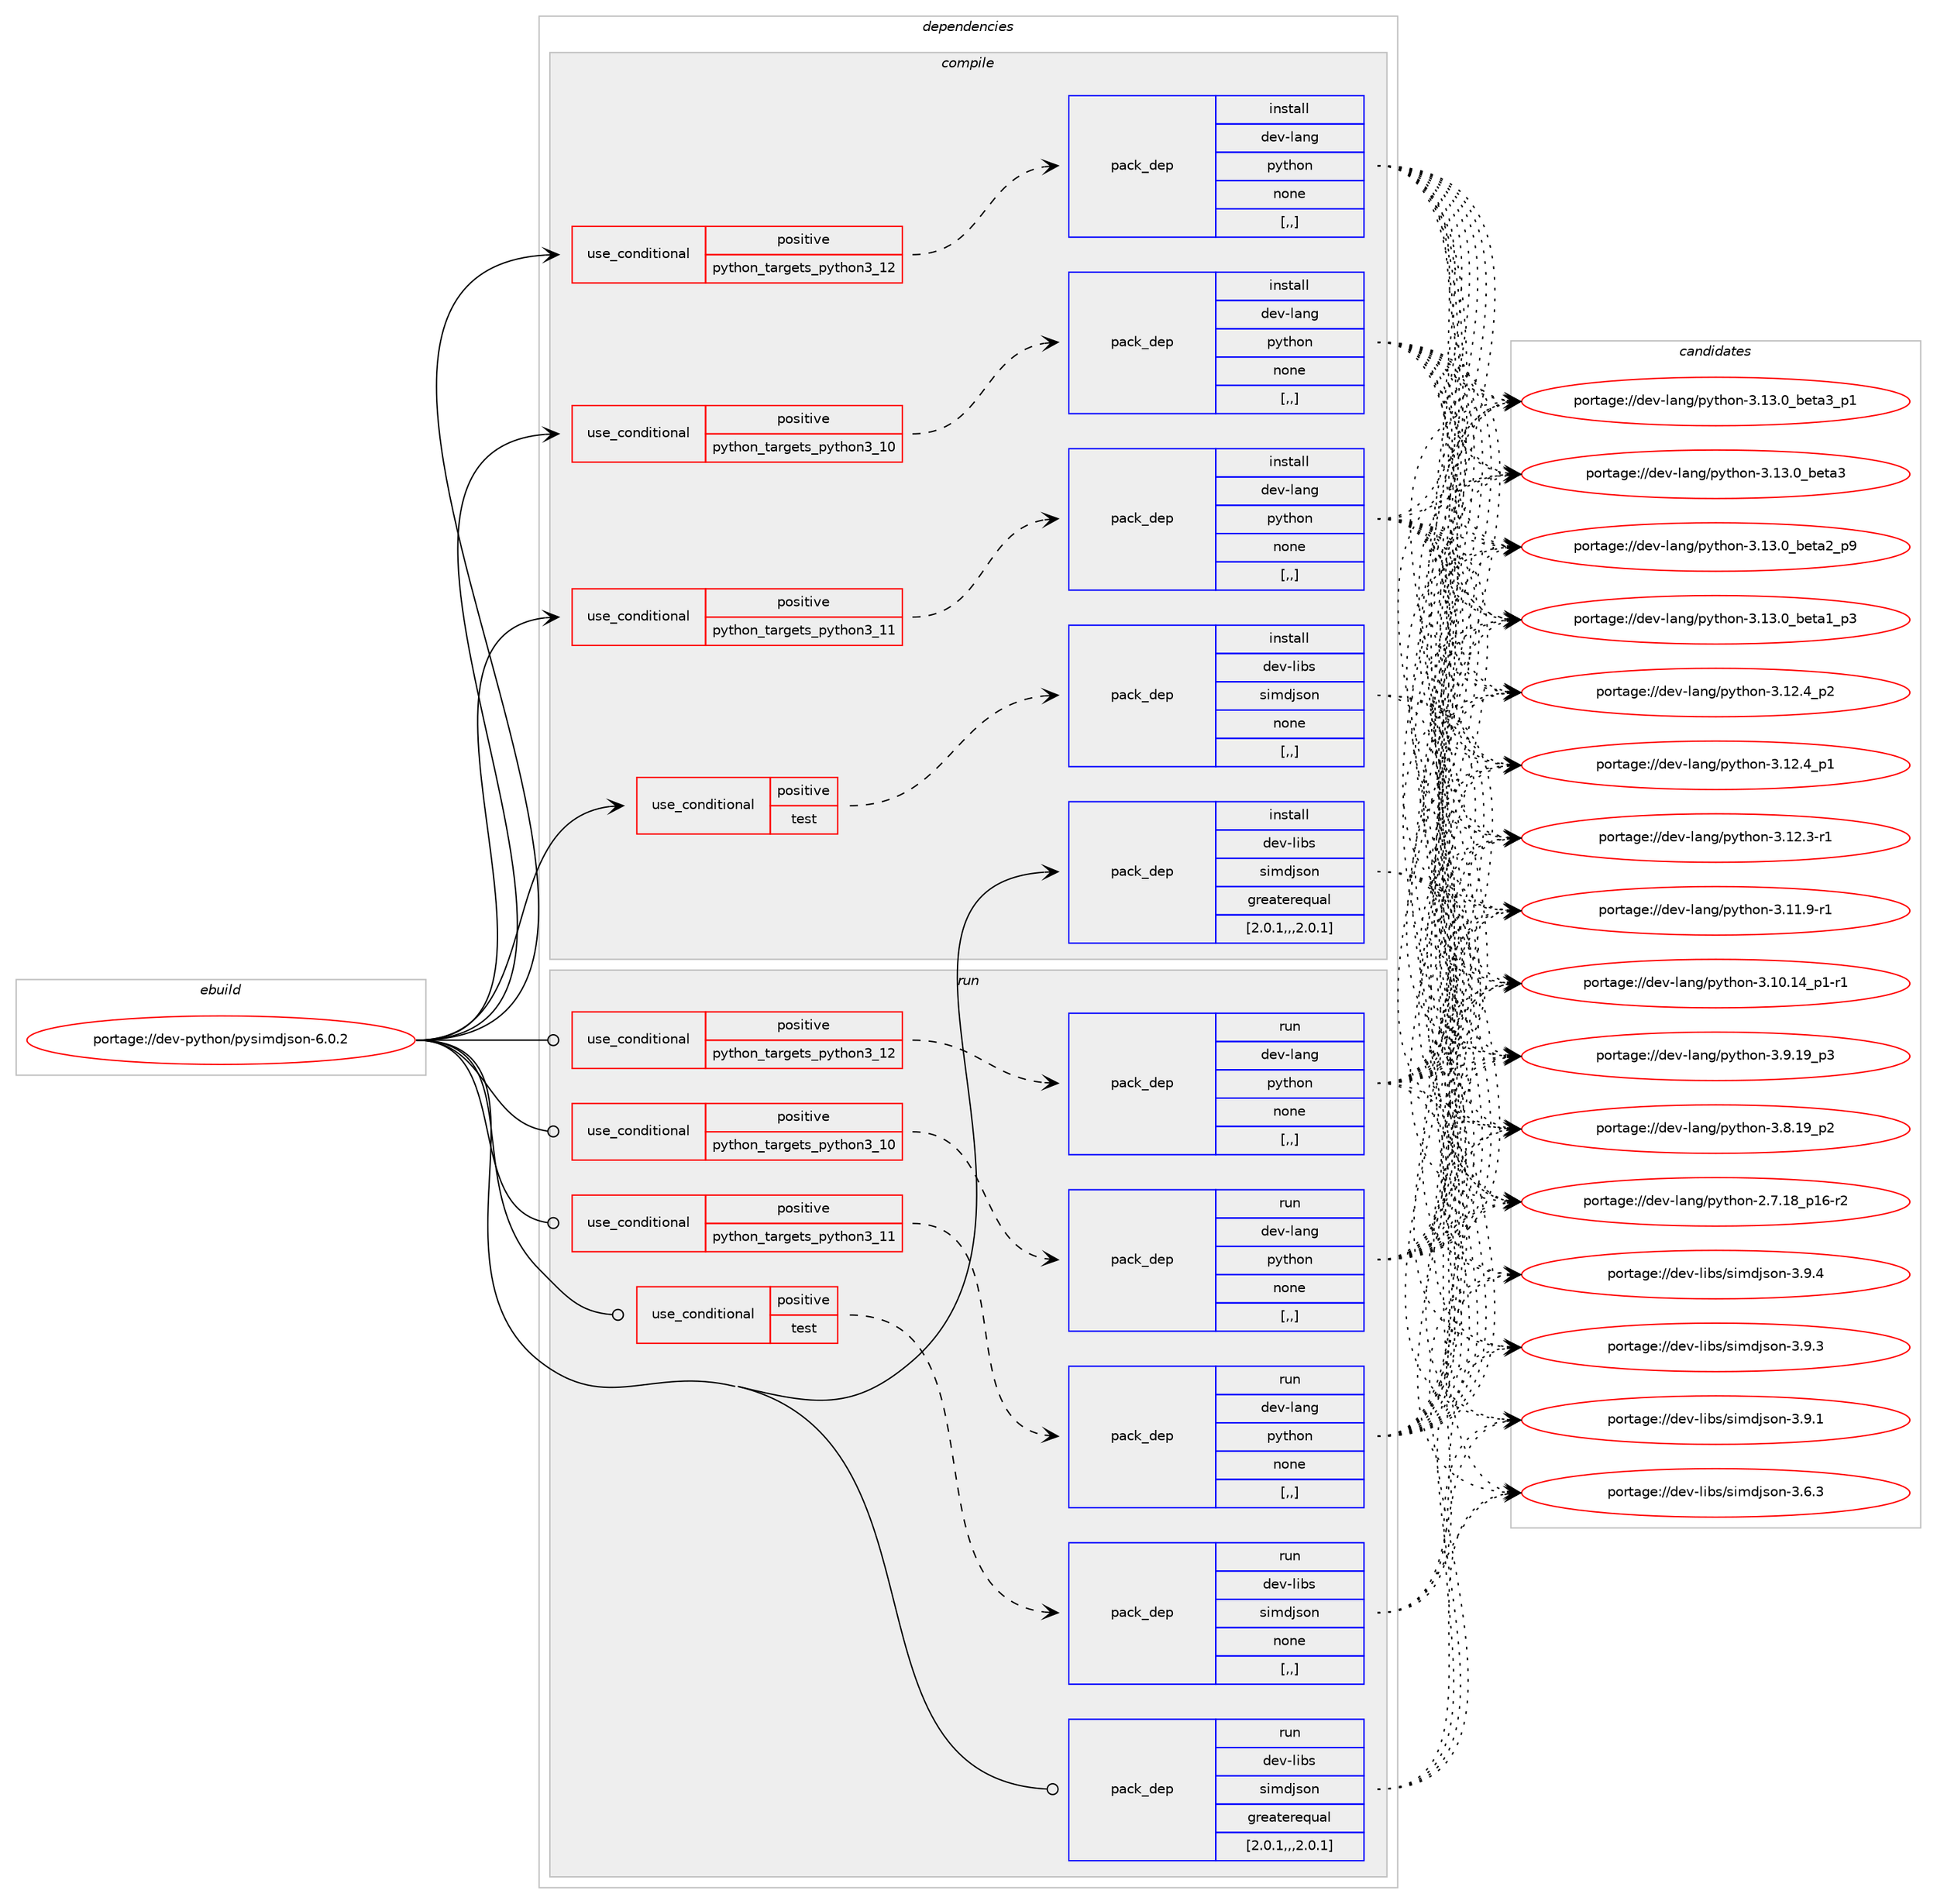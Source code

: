digraph prolog {

# *************
# Graph options
# *************

newrank=true;
concentrate=true;
compound=true;
graph [rankdir=LR,fontname=Helvetica,fontsize=10,ranksep=1.5];#, ranksep=2.5, nodesep=0.2];
edge  [arrowhead=vee];
node  [fontname=Helvetica,fontsize=10];

# **********
# The ebuild
# **********

subgraph cluster_leftcol {
color=gray;
label=<<i>ebuild</i>>;
id [label="portage://dev-python/pysimdjson-6.0.2", color=red, width=4, href="../dev-python/pysimdjson-6.0.2.svg"];
}

# ****************
# The dependencies
# ****************

subgraph cluster_midcol {
color=gray;
label=<<i>dependencies</i>>;
subgraph cluster_compile {
fillcolor="#eeeeee";
style=filled;
label=<<i>compile</i>>;
subgraph cond37579 {
dependency158159 [label=<<TABLE BORDER="0" CELLBORDER="1" CELLSPACING="0" CELLPADDING="4"><TR><TD ROWSPAN="3" CELLPADDING="10">use_conditional</TD></TR><TR><TD>positive</TD></TR><TR><TD>python_targets_python3_10</TD></TR></TABLE>>, shape=none, color=red];
subgraph pack119312 {
dependency158160 [label=<<TABLE BORDER="0" CELLBORDER="1" CELLSPACING="0" CELLPADDING="4" WIDTH="220"><TR><TD ROWSPAN="6" CELLPADDING="30">pack_dep</TD></TR><TR><TD WIDTH="110">install</TD></TR><TR><TD>dev-lang</TD></TR><TR><TD>python</TD></TR><TR><TD>none</TD></TR><TR><TD>[,,]</TD></TR></TABLE>>, shape=none, color=blue];
}
dependency158159:e -> dependency158160:w [weight=20,style="dashed",arrowhead="vee"];
}
id:e -> dependency158159:w [weight=20,style="solid",arrowhead="vee"];
subgraph cond37580 {
dependency158161 [label=<<TABLE BORDER="0" CELLBORDER="1" CELLSPACING="0" CELLPADDING="4"><TR><TD ROWSPAN="3" CELLPADDING="10">use_conditional</TD></TR><TR><TD>positive</TD></TR><TR><TD>python_targets_python3_11</TD></TR></TABLE>>, shape=none, color=red];
subgraph pack119313 {
dependency158162 [label=<<TABLE BORDER="0" CELLBORDER="1" CELLSPACING="0" CELLPADDING="4" WIDTH="220"><TR><TD ROWSPAN="6" CELLPADDING="30">pack_dep</TD></TR><TR><TD WIDTH="110">install</TD></TR><TR><TD>dev-lang</TD></TR><TR><TD>python</TD></TR><TR><TD>none</TD></TR><TR><TD>[,,]</TD></TR></TABLE>>, shape=none, color=blue];
}
dependency158161:e -> dependency158162:w [weight=20,style="dashed",arrowhead="vee"];
}
id:e -> dependency158161:w [weight=20,style="solid",arrowhead="vee"];
subgraph cond37581 {
dependency158163 [label=<<TABLE BORDER="0" CELLBORDER="1" CELLSPACING="0" CELLPADDING="4"><TR><TD ROWSPAN="3" CELLPADDING="10">use_conditional</TD></TR><TR><TD>positive</TD></TR><TR><TD>python_targets_python3_12</TD></TR></TABLE>>, shape=none, color=red];
subgraph pack119314 {
dependency158164 [label=<<TABLE BORDER="0" CELLBORDER="1" CELLSPACING="0" CELLPADDING="4" WIDTH="220"><TR><TD ROWSPAN="6" CELLPADDING="30">pack_dep</TD></TR><TR><TD WIDTH="110">install</TD></TR><TR><TD>dev-lang</TD></TR><TR><TD>python</TD></TR><TR><TD>none</TD></TR><TR><TD>[,,]</TD></TR></TABLE>>, shape=none, color=blue];
}
dependency158163:e -> dependency158164:w [weight=20,style="dashed",arrowhead="vee"];
}
id:e -> dependency158163:w [weight=20,style="solid",arrowhead="vee"];
subgraph cond37582 {
dependency158165 [label=<<TABLE BORDER="0" CELLBORDER="1" CELLSPACING="0" CELLPADDING="4"><TR><TD ROWSPAN="3" CELLPADDING="10">use_conditional</TD></TR><TR><TD>positive</TD></TR><TR><TD>test</TD></TR></TABLE>>, shape=none, color=red];
subgraph pack119315 {
dependency158166 [label=<<TABLE BORDER="0" CELLBORDER="1" CELLSPACING="0" CELLPADDING="4" WIDTH="220"><TR><TD ROWSPAN="6" CELLPADDING="30">pack_dep</TD></TR><TR><TD WIDTH="110">install</TD></TR><TR><TD>dev-libs</TD></TR><TR><TD>simdjson</TD></TR><TR><TD>none</TD></TR><TR><TD>[,,]</TD></TR></TABLE>>, shape=none, color=blue];
}
dependency158165:e -> dependency158166:w [weight=20,style="dashed",arrowhead="vee"];
}
id:e -> dependency158165:w [weight=20,style="solid",arrowhead="vee"];
subgraph pack119316 {
dependency158167 [label=<<TABLE BORDER="0" CELLBORDER="1" CELLSPACING="0" CELLPADDING="4" WIDTH="220"><TR><TD ROWSPAN="6" CELLPADDING="30">pack_dep</TD></TR><TR><TD WIDTH="110">install</TD></TR><TR><TD>dev-libs</TD></TR><TR><TD>simdjson</TD></TR><TR><TD>greaterequal</TD></TR><TR><TD>[2.0.1,,,2.0.1]</TD></TR></TABLE>>, shape=none, color=blue];
}
id:e -> dependency158167:w [weight=20,style="solid",arrowhead="vee"];
}
subgraph cluster_compileandrun {
fillcolor="#eeeeee";
style=filled;
label=<<i>compile and run</i>>;
}
subgraph cluster_run {
fillcolor="#eeeeee";
style=filled;
label=<<i>run</i>>;
subgraph cond37583 {
dependency158168 [label=<<TABLE BORDER="0" CELLBORDER="1" CELLSPACING="0" CELLPADDING="4"><TR><TD ROWSPAN="3" CELLPADDING="10">use_conditional</TD></TR><TR><TD>positive</TD></TR><TR><TD>python_targets_python3_10</TD></TR></TABLE>>, shape=none, color=red];
subgraph pack119317 {
dependency158169 [label=<<TABLE BORDER="0" CELLBORDER="1" CELLSPACING="0" CELLPADDING="4" WIDTH="220"><TR><TD ROWSPAN="6" CELLPADDING="30">pack_dep</TD></TR><TR><TD WIDTH="110">run</TD></TR><TR><TD>dev-lang</TD></TR><TR><TD>python</TD></TR><TR><TD>none</TD></TR><TR><TD>[,,]</TD></TR></TABLE>>, shape=none, color=blue];
}
dependency158168:e -> dependency158169:w [weight=20,style="dashed",arrowhead="vee"];
}
id:e -> dependency158168:w [weight=20,style="solid",arrowhead="odot"];
subgraph cond37584 {
dependency158170 [label=<<TABLE BORDER="0" CELLBORDER="1" CELLSPACING="0" CELLPADDING="4"><TR><TD ROWSPAN="3" CELLPADDING="10">use_conditional</TD></TR><TR><TD>positive</TD></TR><TR><TD>python_targets_python3_11</TD></TR></TABLE>>, shape=none, color=red];
subgraph pack119318 {
dependency158171 [label=<<TABLE BORDER="0" CELLBORDER="1" CELLSPACING="0" CELLPADDING="4" WIDTH="220"><TR><TD ROWSPAN="6" CELLPADDING="30">pack_dep</TD></TR><TR><TD WIDTH="110">run</TD></TR><TR><TD>dev-lang</TD></TR><TR><TD>python</TD></TR><TR><TD>none</TD></TR><TR><TD>[,,]</TD></TR></TABLE>>, shape=none, color=blue];
}
dependency158170:e -> dependency158171:w [weight=20,style="dashed",arrowhead="vee"];
}
id:e -> dependency158170:w [weight=20,style="solid",arrowhead="odot"];
subgraph cond37585 {
dependency158172 [label=<<TABLE BORDER="0" CELLBORDER="1" CELLSPACING="0" CELLPADDING="4"><TR><TD ROWSPAN="3" CELLPADDING="10">use_conditional</TD></TR><TR><TD>positive</TD></TR><TR><TD>python_targets_python3_12</TD></TR></TABLE>>, shape=none, color=red];
subgraph pack119319 {
dependency158173 [label=<<TABLE BORDER="0" CELLBORDER="1" CELLSPACING="0" CELLPADDING="4" WIDTH="220"><TR><TD ROWSPAN="6" CELLPADDING="30">pack_dep</TD></TR><TR><TD WIDTH="110">run</TD></TR><TR><TD>dev-lang</TD></TR><TR><TD>python</TD></TR><TR><TD>none</TD></TR><TR><TD>[,,]</TD></TR></TABLE>>, shape=none, color=blue];
}
dependency158172:e -> dependency158173:w [weight=20,style="dashed",arrowhead="vee"];
}
id:e -> dependency158172:w [weight=20,style="solid",arrowhead="odot"];
subgraph cond37586 {
dependency158174 [label=<<TABLE BORDER="0" CELLBORDER="1" CELLSPACING="0" CELLPADDING="4"><TR><TD ROWSPAN="3" CELLPADDING="10">use_conditional</TD></TR><TR><TD>positive</TD></TR><TR><TD>test</TD></TR></TABLE>>, shape=none, color=red];
subgraph pack119320 {
dependency158175 [label=<<TABLE BORDER="0" CELLBORDER="1" CELLSPACING="0" CELLPADDING="4" WIDTH="220"><TR><TD ROWSPAN="6" CELLPADDING="30">pack_dep</TD></TR><TR><TD WIDTH="110">run</TD></TR><TR><TD>dev-libs</TD></TR><TR><TD>simdjson</TD></TR><TR><TD>none</TD></TR><TR><TD>[,,]</TD></TR></TABLE>>, shape=none, color=blue];
}
dependency158174:e -> dependency158175:w [weight=20,style="dashed",arrowhead="vee"];
}
id:e -> dependency158174:w [weight=20,style="solid",arrowhead="odot"];
subgraph pack119321 {
dependency158176 [label=<<TABLE BORDER="0" CELLBORDER="1" CELLSPACING="0" CELLPADDING="4" WIDTH="220"><TR><TD ROWSPAN="6" CELLPADDING="30">pack_dep</TD></TR><TR><TD WIDTH="110">run</TD></TR><TR><TD>dev-libs</TD></TR><TR><TD>simdjson</TD></TR><TR><TD>greaterequal</TD></TR><TR><TD>[2.0.1,,,2.0.1]</TD></TR></TABLE>>, shape=none, color=blue];
}
id:e -> dependency158176:w [weight=20,style="solid",arrowhead="odot"];
}
}

# **************
# The candidates
# **************

subgraph cluster_choices {
rank=same;
color=gray;
label=<<i>candidates</i>>;

subgraph choice119312 {
color=black;
nodesep=1;
choice10010111845108971101034711212111610411111045514649514648959810111697519511249 [label="portage://dev-lang/python-3.13.0_beta3_p1", color=red, width=4,href="../dev-lang/python-3.13.0_beta3_p1.svg"];
choice1001011184510897110103471121211161041111104551464951464895981011169751 [label="portage://dev-lang/python-3.13.0_beta3", color=red, width=4,href="../dev-lang/python-3.13.0_beta3.svg"];
choice10010111845108971101034711212111610411111045514649514648959810111697509511257 [label="portage://dev-lang/python-3.13.0_beta2_p9", color=red, width=4,href="../dev-lang/python-3.13.0_beta2_p9.svg"];
choice10010111845108971101034711212111610411111045514649514648959810111697499511251 [label="portage://dev-lang/python-3.13.0_beta1_p3", color=red, width=4,href="../dev-lang/python-3.13.0_beta1_p3.svg"];
choice100101118451089711010347112121116104111110455146495046529511250 [label="portage://dev-lang/python-3.12.4_p2", color=red, width=4,href="../dev-lang/python-3.12.4_p2.svg"];
choice100101118451089711010347112121116104111110455146495046529511249 [label="portage://dev-lang/python-3.12.4_p1", color=red, width=4,href="../dev-lang/python-3.12.4_p1.svg"];
choice100101118451089711010347112121116104111110455146495046514511449 [label="portage://dev-lang/python-3.12.3-r1", color=red, width=4,href="../dev-lang/python-3.12.3-r1.svg"];
choice100101118451089711010347112121116104111110455146494946574511449 [label="portage://dev-lang/python-3.11.9-r1", color=red, width=4,href="../dev-lang/python-3.11.9-r1.svg"];
choice100101118451089711010347112121116104111110455146494846495295112494511449 [label="portage://dev-lang/python-3.10.14_p1-r1", color=red, width=4,href="../dev-lang/python-3.10.14_p1-r1.svg"];
choice100101118451089711010347112121116104111110455146574649579511251 [label="portage://dev-lang/python-3.9.19_p3", color=red, width=4,href="../dev-lang/python-3.9.19_p3.svg"];
choice100101118451089711010347112121116104111110455146564649579511250 [label="portage://dev-lang/python-3.8.19_p2", color=red, width=4,href="../dev-lang/python-3.8.19_p2.svg"];
choice100101118451089711010347112121116104111110455046554649569511249544511450 [label="portage://dev-lang/python-2.7.18_p16-r2", color=red, width=4,href="../dev-lang/python-2.7.18_p16-r2.svg"];
dependency158160:e -> choice10010111845108971101034711212111610411111045514649514648959810111697519511249:w [style=dotted,weight="100"];
dependency158160:e -> choice1001011184510897110103471121211161041111104551464951464895981011169751:w [style=dotted,weight="100"];
dependency158160:e -> choice10010111845108971101034711212111610411111045514649514648959810111697509511257:w [style=dotted,weight="100"];
dependency158160:e -> choice10010111845108971101034711212111610411111045514649514648959810111697499511251:w [style=dotted,weight="100"];
dependency158160:e -> choice100101118451089711010347112121116104111110455146495046529511250:w [style=dotted,weight="100"];
dependency158160:e -> choice100101118451089711010347112121116104111110455146495046529511249:w [style=dotted,weight="100"];
dependency158160:e -> choice100101118451089711010347112121116104111110455146495046514511449:w [style=dotted,weight="100"];
dependency158160:e -> choice100101118451089711010347112121116104111110455146494946574511449:w [style=dotted,weight="100"];
dependency158160:e -> choice100101118451089711010347112121116104111110455146494846495295112494511449:w [style=dotted,weight="100"];
dependency158160:e -> choice100101118451089711010347112121116104111110455146574649579511251:w [style=dotted,weight="100"];
dependency158160:e -> choice100101118451089711010347112121116104111110455146564649579511250:w [style=dotted,weight="100"];
dependency158160:e -> choice100101118451089711010347112121116104111110455046554649569511249544511450:w [style=dotted,weight="100"];
}
subgraph choice119313 {
color=black;
nodesep=1;
choice10010111845108971101034711212111610411111045514649514648959810111697519511249 [label="portage://dev-lang/python-3.13.0_beta3_p1", color=red, width=4,href="../dev-lang/python-3.13.0_beta3_p1.svg"];
choice1001011184510897110103471121211161041111104551464951464895981011169751 [label="portage://dev-lang/python-3.13.0_beta3", color=red, width=4,href="../dev-lang/python-3.13.0_beta3.svg"];
choice10010111845108971101034711212111610411111045514649514648959810111697509511257 [label="portage://dev-lang/python-3.13.0_beta2_p9", color=red, width=4,href="../dev-lang/python-3.13.0_beta2_p9.svg"];
choice10010111845108971101034711212111610411111045514649514648959810111697499511251 [label="portage://dev-lang/python-3.13.0_beta1_p3", color=red, width=4,href="../dev-lang/python-3.13.0_beta1_p3.svg"];
choice100101118451089711010347112121116104111110455146495046529511250 [label="portage://dev-lang/python-3.12.4_p2", color=red, width=4,href="../dev-lang/python-3.12.4_p2.svg"];
choice100101118451089711010347112121116104111110455146495046529511249 [label="portage://dev-lang/python-3.12.4_p1", color=red, width=4,href="../dev-lang/python-3.12.4_p1.svg"];
choice100101118451089711010347112121116104111110455146495046514511449 [label="portage://dev-lang/python-3.12.3-r1", color=red, width=4,href="../dev-lang/python-3.12.3-r1.svg"];
choice100101118451089711010347112121116104111110455146494946574511449 [label="portage://dev-lang/python-3.11.9-r1", color=red, width=4,href="../dev-lang/python-3.11.9-r1.svg"];
choice100101118451089711010347112121116104111110455146494846495295112494511449 [label="portage://dev-lang/python-3.10.14_p1-r1", color=red, width=4,href="../dev-lang/python-3.10.14_p1-r1.svg"];
choice100101118451089711010347112121116104111110455146574649579511251 [label="portage://dev-lang/python-3.9.19_p3", color=red, width=4,href="../dev-lang/python-3.9.19_p3.svg"];
choice100101118451089711010347112121116104111110455146564649579511250 [label="portage://dev-lang/python-3.8.19_p2", color=red, width=4,href="../dev-lang/python-3.8.19_p2.svg"];
choice100101118451089711010347112121116104111110455046554649569511249544511450 [label="portage://dev-lang/python-2.7.18_p16-r2", color=red, width=4,href="../dev-lang/python-2.7.18_p16-r2.svg"];
dependency158162:e -> choice10010111845108971101034711212111610411111045514649514648959810111697519511249:w [style=dotted,weight="100"];
dependency158162:e -> choice1001011184510897110103471121211161041111104551464951464895981011169751:w [style=dotted,weight="100"];
dependency158162:e -> choice10010111845108971101034711212111610411111045514649514648959810111697509511257:w [style=dotted,weight="100"];
dependency158162:e -> choice10010111845108971101034711212111610411111045514649514648959810111697499511251:w [style=dotted,weight="100"];
dependency158162:e -> choice100101118451089711010347112121116104111110455146495046529511250:w [style=dotted,weight="100"];
dependency158162:e -> choice100101118451089711010347112121116104111110455146495046529511249:w [style=dotted,weight="100"];
dependency158162:e -> choice100101118451089711010347112121116104111110455146495046514511449:w [style=dotted,weight="100"];
dependency158162:e -> choice100101118451089711010347112121116104111110455146494946574511449:w [style=dotted,weight="100"];
dependency158162:e -> choice100101118451089711010347112121116104111110455146494846495295112494511449:w [style=dotted,weight="100"];
dependency158162:e -> choice100101118451089711010347112121116104111110455146574649579511251:w [style=dotted,weight="100"];
dependency158162:e -> choice100101118451089711010347112121116104111110455146564649579511250:w [style=dotted,weight="100"];
dependency158162:e -> choice100101118451089711010347112121116104111110455046554649569511249544511450:w [style=dotted,weight="100"];
}
subgraph choice119314 {
color=black;
nodesep=1;
choice10010111845108971101034711212111610411111045514649514648959810111697519511249 [label="portage://dev-lang/python-3.13.0_beta3_p1", color=red, width=4,href="../dev-lang/python-3.13.0_beta3_p1.svg"];
choice1001011184510897110103471121211161041111104551464951464895981011169751 [label="portage://dev-lang/python-3.13.0_beta3", color=red, width=4,href="../dev-lang/python-3.13.0_beta3.svg"];
choice10010111845108971101034711212111610411111045514649514648959810111697509511257 [label="portage://dev-lang/python-3.13.0_beta2_p9", color=red, width=4,href="../dev-lang/python-3.13.0_beta2_p9.svg"];
choice10010111845108971101034711212111610411111045514649514648959810111697499511251 [label="portage://dev-lang/python-3.13.0_beta1_p3", color=red, width=4,href="../dev-lang/python-3.13.0_beta1_p3.svg"];
choice100101118451089711010347112121116104111110455146495046529511250 [label="portage://dev-lang/python-3.12.4_p2", color=red, width=4,href="../dev-lang/python-3.12.4_p2.svg"];
choice100101118451089711010347112121116104111110455146495046529511249 [label="portage://dev-lang/python-3.12.4_p1", color=red, width=4,href="../dev-lang/python-3.12.4_p1.svg"];
choice100101118451089711010347112121116104111110455146495046514511449 [label="portage://dev-lang/python-3.12.3-r1", color=red, width=4,href="../dev-lang/python-3.12.3-r1.svg"];
choice100101118451089711010347112121116104111110455146494946574511449 [label="portage://dev-lang/python-3.11.9-r1", color=red, width=4,href="../dev-lang/python-3.11.9-r1.svg"];
choice100101118451089711010347112121116104111110455146494846495295112494511449 [label="portage://dev-lang/python-3.10.14_p1-r1", color=red, width=4,href="../dev-lang/python-3.10.14_p1-r1.svg"];
choice100101118451089711010347112121116104111110455146574649579511251 [label="portage://dev-lang/python-3.9.19_p3", color=red, width=4,href="../dev-lang/python-3.9.19_p3.svg"];
choice100101118451089711010347112121116104111110455146564649579511250 [label="portage://dev-lang/python-3.8.19_p2", color=red, width=4,href="../dev-lang/python-3.8.19_p2.svg"];
choice100101118451089711010347112121116104111110455046554649569511249544511450 [label="portage://dev-lang/python-2.7.18_p16-r2", color=red, width=4,href="../dev-lang/python-2.7.18_p16-r2.svg"];
dependency158164:e -> choice10010111845108971101034711212111610411111045514649514648959810111697519511249:w [style=dotted,weight="100"];
dependency158164:e -> choice1001011184510897110103471121211161041111104551464951464895981011169751:w [style=dotted,weight="100"];
dependency158164:e -> choice10010111845108971101034711212111610411111045514649514648959810111697509511257:w [style=dotted,weight="100"];
dependency158164:e -> choice10010111845108971101034711212111610411111045514649514648959810111697499511251:w [style=dotted,weight="100"];
dependency158164:e -> choice100101118451089711010347112121116104111110455146495046529511250:w [style=dotted,weight="100"];
dependency158164:e -> choice100101118451089711010347112121116104111110455146495046529511249:w [style=dotted,weight="100"];
dependency158164:e -> choice100101118451089711010347112121116104111110455146495046514511449:w [style=dotted,weight="100"];
dependency158164:e -> choice100101118451089711010347112121116104111110455146494946574511449:w [style=dotted,weight="100"];
dependency158164:e -> choice100101118451089711010347112121116104111110455146494846495295112494511449:w [style=dotted,weight="100"];
dependency158164:e -> choice100101118451089711010347112121116104111110455146574649579511251:w [style=dotted,weight="100"];
dependency158164:e -> choice100101118451089711010347112121116104111110455146564649579511250:w [style=dotted,weight="100"];
dependency158164:e -> choice100101118451089711010347112121116104111110455046554649569511249544511450:w [style=dotted,weight="100"];
}
subgraph choice119315 {
color=black;
nodesep=1;
choice100101118451081059811547115105109100106115111110455146574652 [label="portage://dev-libs/simdjson-3.9.4", color=red, width=4,href="../dev-libs/simdjson-3.9.4.svg"];
choice100101118451081059811547115105109100106115111110455146574651 [label="portage://dev-libs/simdjson-3.9.3", color=red, width=4,href="../dev-libs/simdjson-3.9.3.svg"];
choice100101118451081059811547115105109100106115111110455146574649 [label="portage://dev-libs/simdjson-3.9.1", color=red, width=4,href="../dev-libs/simdjson-3.9.1.svg"];
choice100101118451081059811547115105109100106115111110455146544651 [label="portage://dev-libs/simdjson-3.6.3", color=red, width=4,href="../dev-libs/simdjson-3.6.3.svg"];
dependency158166:e -> choice100101118451081059811547115105109100106115111110455146574652:w [style=dotted,weight="100"];
dependency158166:e -> choice100101118451081059811547115105109100106115111110455146574651:w [style=dotted,weight="100"];
dependency158166:e -> choice100101118451081059811547115105109100106115111110455146574649:w [style=dotted,weight="100"];
dependency158166:e -> choice100101118451081059811547115105109100106115111110455146544651:w [style=dotted,weight="100"];
}
subgraph choice119316 {
color=black;
nodesep=1;
choice100101118451081059811547115105109100106115111110455146574652 [label="portage://dev-libs/simdjson-3.9.4", color=red, width=4,href="../dev-libs/simdjson-3.9.4.svg"];
choice100101118451081059811547115105109100106115111110455146574651 [label="portage://dev-libs/simdjson-3.9.3", color=red, width=4,href="../dev-libs/simdjson-3.9.3.svg"];
choice100101118451081059811547115105109100106115111110455146574649 [label="portage://dev-libs/simdjson-3.9.1", color=red, width=4,href="../dev-libs/simdjson-3.9.1.svg"];
choice100101118451081059811547115105109100106115111110455146544651 [label="portage://dev-libs/simdjson-3.6.3", color=red, width=4,href="../dev-libs/simdjson-3.6.3.svg"];
dependency158167:e -> choice100101118451081059811547115105109100106115111110455146574652:w [style=dotted,weight="100"];
dependency158167:e -> choice100101118451081059811547115105109100106115111110455146574651:w [style=dotted,weight="100"];
dependency158167:e -> choice100101118451081059811547115105109100106115111110455146574649:w [style=dotted,weight="100"];
dependency158167:e -> choice100101118451081059811547115105109100106115111110455146544651:w [style=dotted,weight="100"];
}
subgraph choice119317 {
color=black;
nodesep=1;
choice10010111845108971101034711212111610411111045514649514648959810111697519511249 [label="portage://dev-lang/python-3.13.0_beta3_p1", color=red, width=4,href="../dev-lang/python-3.13.0_beta3_p1.svg"];
choice1001011184510897110103471121211161041111104551464951464895981011169751 [label="portage://dev-lang/python-3.13.0_beta3", color=red, width=4,href="../dev-lang/python-3.13.0_beta3.svg"];
choice10010111845108971101034711212111610411111045514649514648959810111697509511257 [label="portage://dev-lang/python-3.13.0_beta2_p9", color=red, width=4,href="../dev-lang/python-3.13.0_beta2_p9.svg"];
choice10010111845108971101034711212111610411111045514649514648959810111697499511251 [label="portage://dev-lang/python-3.13.0_beta1_p3", color=red, width=4,href="../dev-lang/python-3.13.0_beta1_p3.svg"];
choice100101118451089711010347112121116104111110455146495046529511250 [label="portage://dev-lang/python-3.12.4_p2", color=red, width=4,href="../dev-lang/python-3.12.4_p2.svg"];
choice100101118451089711010347112121116104111110455146495046529511249 [label="portage://dev-lang/python-3.12.4_p1", color=red, width=4,href="../dev-lang/python-3.12.4_p1.svg"];
choice100101118451089711010347112121116104111110455146495046514511449 [label="portage://dev-lang/python-3.12.3-r1", color=red, width=4,href="../dev-lang/python-3.12.3-r1.svg"];
choice100101118451089711010347112121116104111110455146494946574511449 [label="portage://dev-lang/python-3.11.9-r1", color=red, width=4,href="../dev-lang/python-3.11.9-r1.svg"];
choice100101118451089711010347112121116104111110455146494846495295112494511449 [label="portage://dev-lang/python-3.10.14_p1-r1", color=red, width=4,href="../dev-lang/python-3.10.14_p1-r1.svg"];
choice100101118451089711010347112121116104111110455146574649579511251 [label="portage://dev-lang/python-3.9.19_p3", color=red, width=4,href="../dev-lang/python-3.9.19_p3.svg"];
choice100101118451089711010347112121116104111110455146564649579511250 [label="portage://dev-lang/python-3.8.19_p2", color=red, width=4,href="../dev-lang/python-3.8.19_p2.svg"];
choice100101118451089711010347112121116104111110455046554649569511249544511450 [label="portage://dev-lang/python-2.7.18_p16-r2", color=red, width=4,href="../dev-lang/python-2.7.18_p16-r2.svg"];
dependency158169:e -> choice10010111845108971101034711212111610411111045514649514648959810111697519511249:w [style=dotted,weight="100"];
dependency158169:e -> choice1001011184510897110103471121211161041111104551464951464895981011169751:w [style=dotted,weight="100"];
dependency158169:e -> choice10010111845108971101034711212111610411111045514649514648959810111697509511257:w [style=dotted,weight="100"];
dependency158169:e -> choice10010111845108971101034711212111610411111045514649514648959810111697499511251:w [style=dotted,weight="100"];
dependency158169:e -> choice100101118451089711010347112121116104111110455146495046529511250:w [style=dotted,weight="100"];
dependency158169:e -> choice100101118451089711010347112121116104111110455146495046529511249:w [style=dotted,weight="100"];
dependency158169:e -> choice100101118451089711010347112121116104111110455146495046514511449:w [style=dotted,weight="100"];
dependency158169:e -> choice100101118451089711010347112121116104111110455146494946574511449:w [style=dotted,weight="100"];
dependency158169:e -> choice100101118451089711010347112121116104111110455146494846495295112494511449:w [style=dotted,weight="100"];
dependency158169:e -> choice100101118451089711010347112121116104111110455146574649579511251:w [style=dotted,weight="100"];
dependency158169:e -> choice100101118451089711010347112121116104111110455146564649579511250:w [style=dotted,weight="100"];
dependency158169:e -> choice100101118451089711010347112121116104111110455046554649569511249544511450:w [style=dotted,weight="100"];
}
subgraph choice119318 {
color=black;
nodesep=1;
choice10010111845108971101034711212111610411111045514649514648959810111697519511249 [label="portage://dev-lang/python-3.13.0_beta3_p1", color=red, width=4,href="../dev-lang/python-3.13.0_beta3_p1.svg"];
choice1001011184510897110103471121211161041111104551464951464895981011169751 [label="portage://dev-lang/python-3.13.0_beta3", color=red, width=4,href="../dev-lang/python-3.13.0_beta3.svg"];
choice10010111845108971101034711212111610411111045514649514648959810111697509511257 [label="portage://dev-lang/python-3.13.0_beta2_p9", color=red, width=4,href="../dev-lang/python-3.13.0_beta2_p9.svg"];
choice10010111845108971101034711212111610411111045514649514648959810111697499511251 [label="portage://dev-lang/python-3.13.0_beta1_p3", color=red, width=4,href="../dev-lang/python-3.13.0_beta1_p3.svg"];
choice100101118451089711010347112121116104111110455146495046529511250 [label="portage://dev-lang/python-3.12.4_p2", color=red, width=4,href="../dev-lang/python-3.12.4_p2.svg"];
choice100101118451089711010347112121116104111110455146495046529511249 [label="portage://dev-lang/python-3.12.4_p1", color=red, width=4,href="../dev-lang/python-3.12.4_p1.svg"];
choice100101118451089711010347112121116104111110455146495046514511449 [label="portage://dev-lang/python-3.12.3-r1", color=red, width=4,href="../dev-lang/python-3.12.3-r1.svg"];
choice100101118451089711010347112121116104111110455146494946574511449 [label="portage://dev-lang/python-3.11.9-r1", color=red, width=4,href="../dev-lang/python-3.11.9-r1.svg"];
choice100101118451089711010347112121116104111110455146494846495295112494511449 [label="portage://dev-lang/python-3.10.14_p1-r1", color=red, width=4,href="../dev-lang/python-3.10.14_p1-r1.svg"];
choice100101118451089711010347112121116104111110455146574649579511251 [label="portage://dev-lang/python-3.9.19_p3", color=red, width=4,href="../dev-lang/python-3.9.19_p3.svg"];
choice100101118451089711010347112121116104111110455146564649579511250 [label="portage://dev-lang/python-3.8.19_p2", color=red, width=4,href="../dev-lang/python-3.8.19_p2.svg"];
choice100101118451089711010347112121116104111110455046554649569511249544511450 [label="portage://dev-lang/python-2.7.18_p16-r2", color=red, width=4,href="../dev-lang/python-2.7.18_p16-r2.svg"];
dependency158171:e -> choice10010111845108971101034711212111610411111045514649514648959810111697519511249:w [style=dotted,weight="100"];
dependency158171:e -> choice1001011184510897110103471121211161041111104551464951464895981011169751:w [style=dotted,weight="100"];
dependency158171:e -> choice10010111845108971101034711212111610411111045514649514648959810111697509511257:w [style=dotted,weight="100"];
dependency158171:e -> choice10010111845108971101034711212111610411111045514649514648959810111697499511251:w [style=dotted,weight="100"];
dependency158171:e -> choice100101118451089711010347112121116104111110455146495046529511250:w [style=dotted,weight="100"];
dependency158171:e -> choice100101118451089711010347112121116104111110455146495046529511249:w [style=dotted,weight="100"];
dependency158171:e -> choice100101118451089711010347112121116104111110455146495046514511449:w [style=dotted,weight="100"];
dependency158171:e -> choice100101118451089711010347112121116104111110455146494946574511449:w [style=dotted,weight="100"];
dependency158171:e -> choice100101118451089711010347112121116104111110455146494846495295112494511449:w [style=dotted,weight="100"];
dependency158171:e -> choice100101118451089711010347112121116104111110455146574649579511251:w [style=dotted,weight="100"];
dependency158171:e -> choice100101118451089711010347112121116104111110455146564649579511250:w [style=dotted,weight="100"];
dependency158171:e -> choice100101118451089711010347112121116104111110455046554649569511249544511450:w [style=dotted,weight="100"];
}
subgraph choice119319 {
color=black;
nodesep=1;
choice10010111845108971101034711212111610411111045514649514648959810111697519511249 [label="portage://dev-lang/python-3.13.0_beta3_p1", color=red, width=4,href="../dev-lang/python-3.13.0_beta3_p1.svg"];
choice1001011184510897110103471121211161041111104551464951464895981011169751 [label="portage://dev-lang/python-3.13.0_beta3", color=red, width=4,href="../dev-lang/python-3.13.0_beta3.svg"];
choice10010111845108971101034711212111610411111045514649514648959810111697509511257 [label="portage://dev-lang/python-3.13.0_beta2_p9", color=red, width=4,href="../dev-lang/python-3.13.0_beta2_p9.svg"];
choice10010111845108971101034711212111610411111045514649514648959810111697499511251 [label="portage://dev-lang/python-3.13.0_beta1_p3", color=red, width=4,href="../dev-lang/python-3.13.0_beta1_p3.svg"];
choice100101118451089711010347112121116104111110455146495046529511250 [label="portage://dev-lang/python-3.12.4_p2", color=red, width=4,href="../dev-lang/python-3.12.4_p2.svg"];
choice100101118451089711010347112121116104111110455146495046529511249 [label="portage://dev-lang/python-3.12.4_p1", color=red, width=4,href="../dev-lang/python-3.12.4_p1.svg"];
choice100101118451089711010347112121116104111110455146495046514511449 [label="portage://dev-lang/python-3.12.3-r1", color=red, width=4,href="../dev-lang/python-3.12.3-r1.svg"];
choice100101118451089711010347112121116104111110455146494946574511449 [label="portage://dev-lang/python-3.11.9-r1", color=red, width=4,href="../dev-lang/python-3.11.9-r1.svg"];
choice100101118451089711010347112121116104111110455146494846495295112494511449 [label="portage://dev-lang/python-3.10.14_p1-r1", color=red, width=4,href="../dev-lang/python-3.10.14_p1-r1.svg"];
choice100101118451089711010347112121116104111110455146574649579511251 [label="portage://dev-lang/python-3.9.19_p3", color=red, width=4,href="../dev-lang/python-3.9.19_p3.svg"];
choice100101118451089711010347112121116104111110455146564649579511250 [label="portage://dev-lang/python-3.8.19_p2", color=red, width=4,href="../dev-lang/python-3.8.19_p2.svg"];
choice100101118451089711010347112121116104111110455046554649569511249544511450 [label="portage://dev-lang/python-2.7.18_p16-r2", color=red, width=4,href="../dev-lang/python-2.7.18_p16-r2.svg"];
dependency158173:e -> choice10010111845108971101034711212111610411111045514649514648959810111697519511249:w [style=dotted,weight="100"];
dependency158173:e -> choice1001011184510897110103471121211161041111104551464951464895981011169751:w [style=dotted,weight="100"];
dependency158173:e -> choice10010111845108971101034711212111610411111045514649514648959810111697509511257:w [style=dotted,weight="100"];
dependency158173:e -> choice10010111845108971101034711212111610411111045514649514648959810111697499511251:w [style=dotted,weight="100"];
dependency158173:e -> choice100101118451089711010347112121116104111110455146495046529511250:w [style=dotted,weight="100"];
dependency158173:e -> choice100101118451089711010347112121116104111110455146495046529511249:w [style=dotted,weight="100"];
dependency158173:e -> choice100101118451089711010347112121116104111110455146495046514511449:w [style=dotted,weight="100"];
dependency158173:e -> choice100101118451089711010347112121116104111110455146494946574511449:w [style=dotted,weight="100"];
dependency158173:e -> choice100101118451089711010347112121116104111110455146494846495295112494511449:w [style=dotted,weight="100"];
dependency158173:e -> choice100101118451089711010347112121116104111110455146574649579511251:w [style=dotted,weight="100"];
dependency158173:e -> choice100101118451089711010347112121116104111110455146564649579511250:w [style=dotted,weight="100"];
dependency158173:e -> choice100101118451089711010347112121116104111110455046554649569511249544511450:w [style=dotted,weight="100"];
}
subgraph choice119320 {
color=black;
nodesep=1;
choice100101118451081059811547115105109100106115111110455146574652 [label="portage://dev-libs/simdjson-3.9.4", color=red, width=4,href="../dev-libs/simdjson-3.9.4.svg"];
choice100101118451081059811547115105109100106115111110455146574651 [label="portage://dev-libs/simdjson-3.9.3", color=red, width=4,href="../dev-libs/simdjson-3.9.3.svg"];
choice100101118451081059811547115105109100106115111110455146574649 [label="portage://dev-libs/simdjson-3.9.1", color=red, width=4,href="../dev-libs/simdjson-3.9.1.svg"];
choice100101118451081059811547115105109100106115111110455146544651 [label="portage://dev-libs/simdjson-3.6.3", color=red, width=4,href="../dev-libs/simdjson-3.6.3.svg"];
dependency158175:e -> choice100101118451081059811547115105109100106115111110455146574652:w [style=dotted,weight="100"];
dependency158175:e -> choice100101118451081059811547115105109100106115111110455146574651:w [style=dotted,weight="100"];
dependency158175:e -> choice100101118451081059811547115105109100106115111110455146574649:w [style=dotted,weight="100"];
dependency158175:e -> choice100101118451081059811547115105109100106115111110455146544651:w [style=dotted,weight="100"];
}
subgraph choice119321 {
color=black;
nodesep=1;
choice100101118451081059811547115105109100106115111110455146574652 [label="portage://dev-libs/simdjson-3.9.4", color=red, width=4,href="../dev-libs/simdjson-3.9.4.svg"];
choice100101118451081059811547115105109100106115111110455146574651 [label="portage://dev-libs/simdjson-3.9.3", color=red, width=4,href="../dev-libs/simdjson-3.9.3.svg"];
choice100101118451081059811547115105109100106115111110455146574649 [label="portage://dev-libs/simdjson-3.9.1", color=red, width=4,href="../dev-libs/simdjson-3.9.1.svg"];
choice100101118451081059811547115105109100106115111110455146544651 [label="portage://dev-libs/simdjson-3.6.3", color=red, width=4,href="../dev-libs/simdjson-3.6.3.svg"];
dependency158176:e -> choice100101118451081059811547115105109100106115111110455146574652:w [style=dotted,weight="100"];
dependency158176:e -> choice100101118451081059811547115105109100106115111110455146574651:w [style=dotted,weight="100"];
dependency158176:e -> choice100101118451081059811547115105109100106115111110455146574649:w [style=dotted,weight="100"];
dependency158176:e -> choice100101118451081059811547115105109100106115111110455146544651:w [style=dotted,weight="100"];
}
}

}
